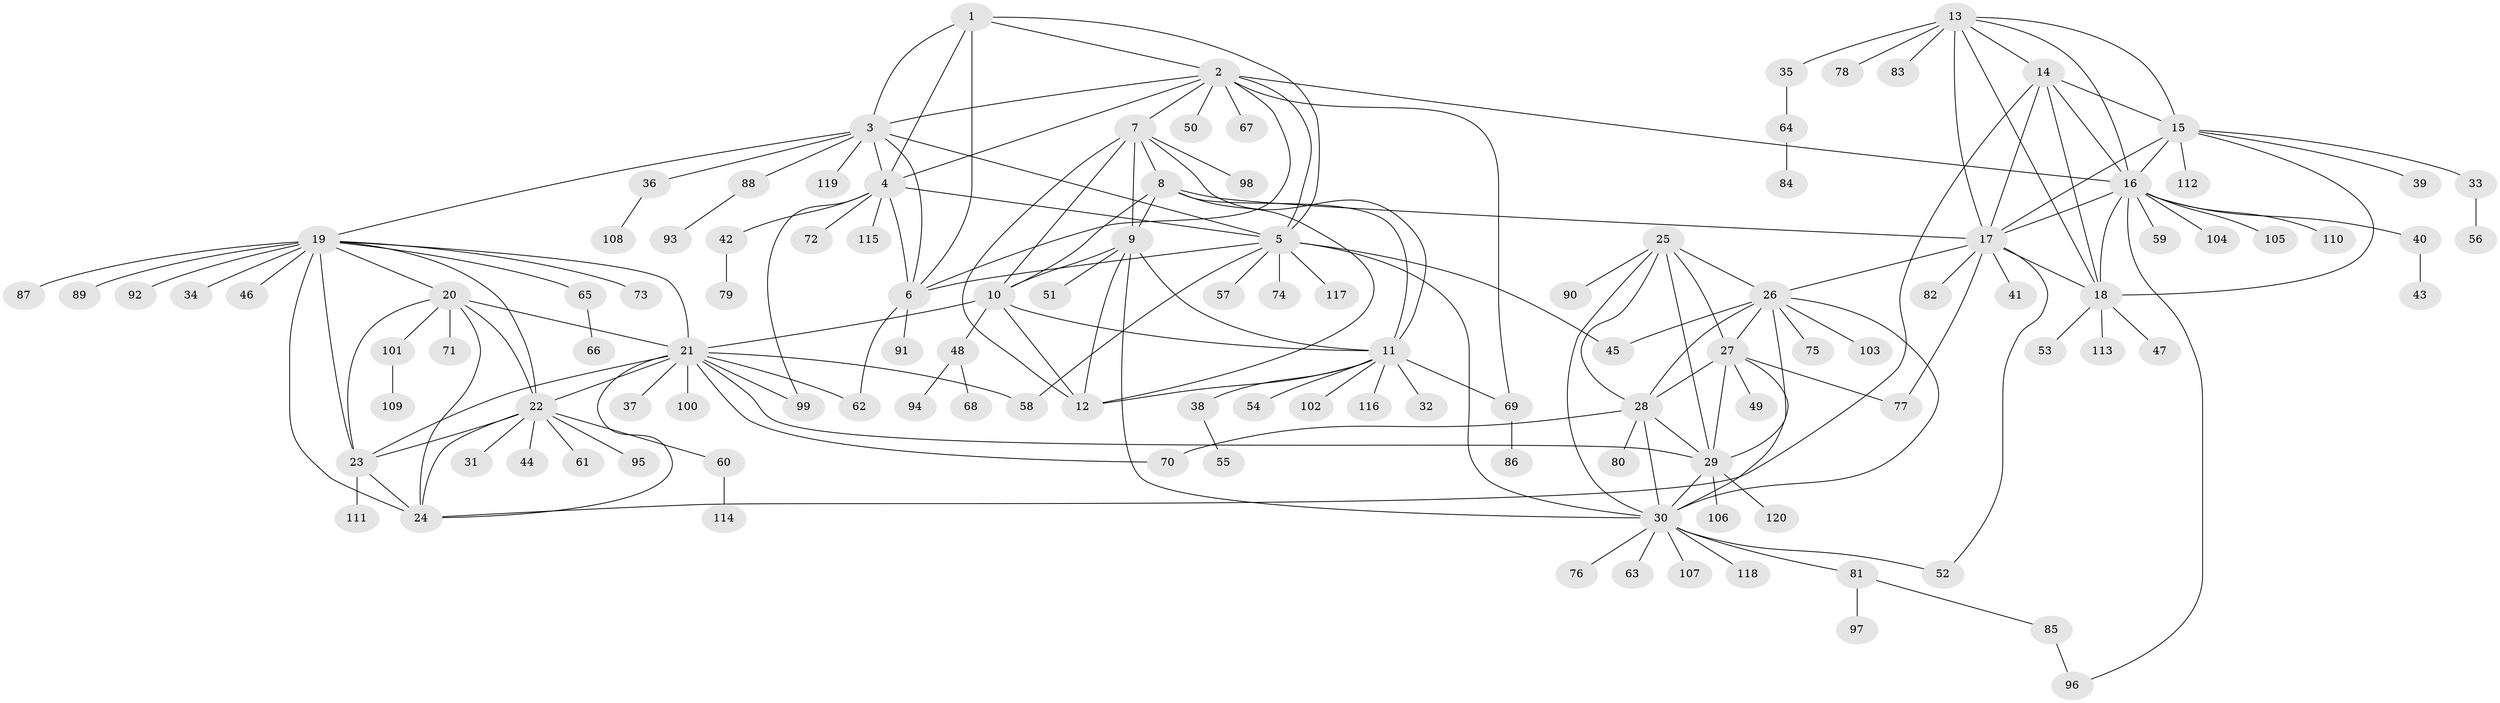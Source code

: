 // coarse degree distribution, {5: 0.056179775280898875, 17: 0.011235955056179775, 11: 0.011235955056179775, 8: 0.011235955056179775, 6: 0.06741573033707865, 7: 0.02247191011235955, 9: 0.033707865168539325, 13: 0.02247191011235955, 12: 0.011235955056179775, 14: 0.011235955056179775, 1: 0.6179775280898876, 2: 0.11235955056179775, 3: 0.011235955056179775}
// Generated by graph-tools (version 1.1) at 2025/52/02/27/25 19:52:20]
// undirected, 120 vertices, 184 edges
graph export_dot {
graph [start="1"]
  node [color=gray90,style=filled];
  1;
  2;
  3;
  4;
  5;
  6;
  7;
  8;
  9;
  10;
  11;
  12;
  13;
  14;
  15;
  16;
  17;
  18;
  19;
  20;
  21;
  22;
  23;
  24;
  25;
  26;
  27;
  28;
  29;
  30;
  31;
  32;
  33;
  34;
  35;
  36;
  37;
  38;
  39;
  40;
  41;
  42;
  43;
  44;
  45;
  46;
  47;
  48;
  49;
  50;
  51;
  52;
  53;
  54;
  55;
  56;
  57;
  58;
  59;
  60;
  61;
  62;
  63;
  64;
  65;
  66;
  67;
  68;
  69;
  70;
  71;
  72;
  73;
  74;
  75;
  76;
  77;
  78;
  79;
  80;
  81;
  82;
  83;
  84;
  85;
  86;
  87;
  88;
  89;
  90;
  91;
  92;
  93;
  94;
  95;
  96;
  97;
  98;
  99;
  100;
  101;
  102;
  103;
  104;
  105;
  106;
  107;
  108;
  109;
  110;
  111;
  112;
  113;
  114;
  115;
  116;
  117;
  118;
  119;
  120;
  1 -- 2;
  1 -- 3;
  1 -- 4;
  1 -- 5;
  1 -- 6;
  2 -- 3;
  2 -- 4;
  2 -- 5;
  2 -- 6;
  2 -- 7;
  2 -- 16;
  2 -- 50;
  2 -- 67;
  2 -- 69;
  3 -- 4;
  3 -- 5;
  3 -- 6;
  3 -- 19;
  3 -- 36;
  3 -- 88;
  3 -- 119;
  4 -- 5;
  4 -- 6;
  4 -- 42;
  4 -- 72;
  4 -- 99;
  4 -- 115;
  5 -- 6;
  5 -- 30;
  5 -- 45;
  5 -- 57;
  5 -- 58;
  5 -- 74;
  5 -- 117;
  6 -- 62;
  6 -- 91;
  7 -- 8;
  7 -- 9;
  7 -- 10;
  7 -- 11;
  7 -- 12;
  7 -- 98;
  8 -- 9;
  8 -- 10;
  8 -- 11;
  8 -- 12;
  8 -- 17;
  9 -- 10;
  9 -- 11;
  9 -- 12;
  9 -- 30;
  9 -- 51;
  10 -- 11;
  10 -- 12;
  10 -- 21;
  10 -- 48;
  11 -- 12;
  11 -- 32;
  11 -- 38;
  11 -- 54;
  11 -- 69;
  11 -- 102;
  11 -- 116;
  13 -- 14;
  13 -- 15;
  13 -- 16;
  13 -- 17;
  13 -- 18;
  13 -- 35;
  13 -- 78;
  13 -- 83;
  14 -- 15;
  14 -- 16;
  14 -- 17;
  14 -- 18;
  14 -- 24;
  15 -- 16;
  15 -- 17;
  15 -- 18;
  15 -- 33;
  15 -- 39;
  15 -- 112;
  16 -- 17;
  16 -- 18;
  16 -- 40;
  16 -- 59;
  16 -- 96;
  16 -- 104;
  16 -- 105;
  16 -- 110;
  17 -- 18;
  17 -- 26;
  17 -- 41;
  17 -- 52;
  17 -- 77;
  17 -- 82;
  18 -- 47;
  18 -- 53;
  18 -- 113;
  19 -- 20;
  19 -- 21;
  19 -- 22;
  19 -- 23;
  19 -- 24;
  19 -- 34;
  19 -- 46;
  19 -- 65;
  19 -- 73;
  19 -- 87;
  19 -- 89;
  19 -- 92;
  20 -- 21;
  20 -- 22;
  20 -- 23;
  20 -- 24;
  20 -- 71;
  20 -- 101;
  21 -- 22;
  21 -- 23;
  21 -- 24;
  21 -- 29;
  21 -- 37;
  21 -- 58;
  21 -- 62;
  21 -- 70;
  21 -- 99;
  21 -- 100;
  22 -- 23;
  22 -- 24;
  22 -- 31;
  22 -- 44;
  22 -- 60;
  22 -- 61;
  22 -- 95;
  23 -- 24;
  23 -- 111;
  25 -- 26;
  25 -- 27;
  25 -- 28;
  25 -- 29;
  25 -- 30;
  25 -- 90;
  26 -- 27;
  26 -- 28;
  26 -- 29;
  26 -- 30;
  26 -- 45;
  26 -- 75;
  26 -- 103;
  27 -- 28;
  27 -- 29;
  27 -- 30;
  27 -- 49;
  27 -- 77;
  28 -- 29;
  28 -- 30;
  28 -- 70;
  28 -- 80;
  29 -- 30;
  29 -- 106;
  29 -- 120;
  30 -- 52;
  30 -- 63;
  30 -- 76;
  30 -- 81;
  30 -- 107;
  30 -- 118;
  33 -- 56;
  35 -- 64;
  36 -- 108;
  38 -- 55;
  40 -- 43;
  42 -- 79;
  48 -- 68;
  48 -- 94;
  60 -- 114;
  64 -- 84;
  65 -- 66;
  69 -- 86;
  81 -- 85;
  81 -- 97;
  85 -- 96;
  88 -- 93;
  101 -- 109;
}
